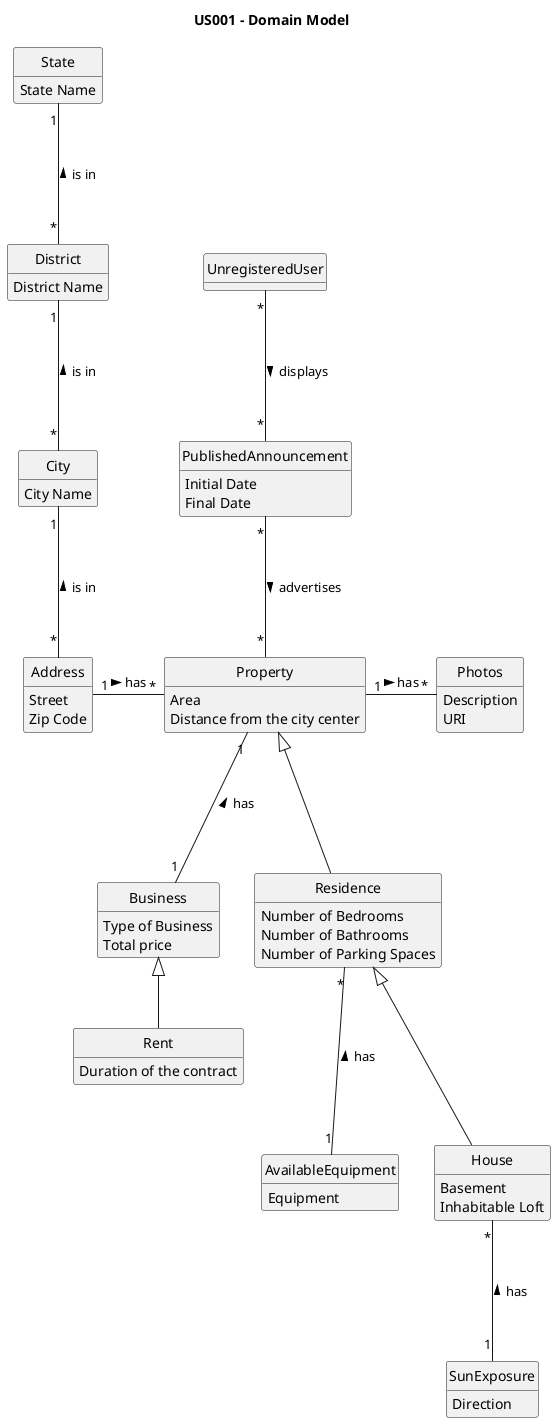 @startuml

title US001 - Domain Model

skinparam groupInheritance 2
skinparam monochrome true
skinparam linetype polyline
hide methods
hide circle


class Address {
Street
Zip Code
}

class AvailableEquipment {
Equipment
}


class Business {
Type of Business
Total price
}


class City {
City Name
}

/'class Comission {
Static Value
}
'/

/'class ComissionPercentage {
Percentage Value
}
'/


class District {
District Name
}


class House {
Basement
Inhabitable Loft
}


class Photos {
Description
URI
}

class Property {
Area
Distance from the city center
}

class PublishedAnnouncement {
Initial Date
Final Date

}


class Rent {
Duration of the contract
}


class Residence {
Number of Bedrooms
Number of Bathrooms
Number of Parking Spaces
}


class State {
State Name
}

class SunExposure {
Direction
}


class UnregisteredUser {
}



Business <|-- Rent

City "1" --- "*" Address : is in <
'Comission "1" -right- "1" Business : contains <

District "1" --- "*" City : is in <

House "*" --- "1" SunExposure : has <

Property <|--- Residence
Property "*" -left- "1" Address : has <
Property "1" --- "1" Business : has <
Property "1" -right- "*" Photos : has >
PublishedAnnouncement "*" --- "*" Property: advertises >

Residence "*" --- "1" AvailableEquipment : has <
Residence <|--- House

State "1" --- "*" District : is in <

UnregisteredUser "*" --- "*" PublishedAnnouncement: displays >

@enduml